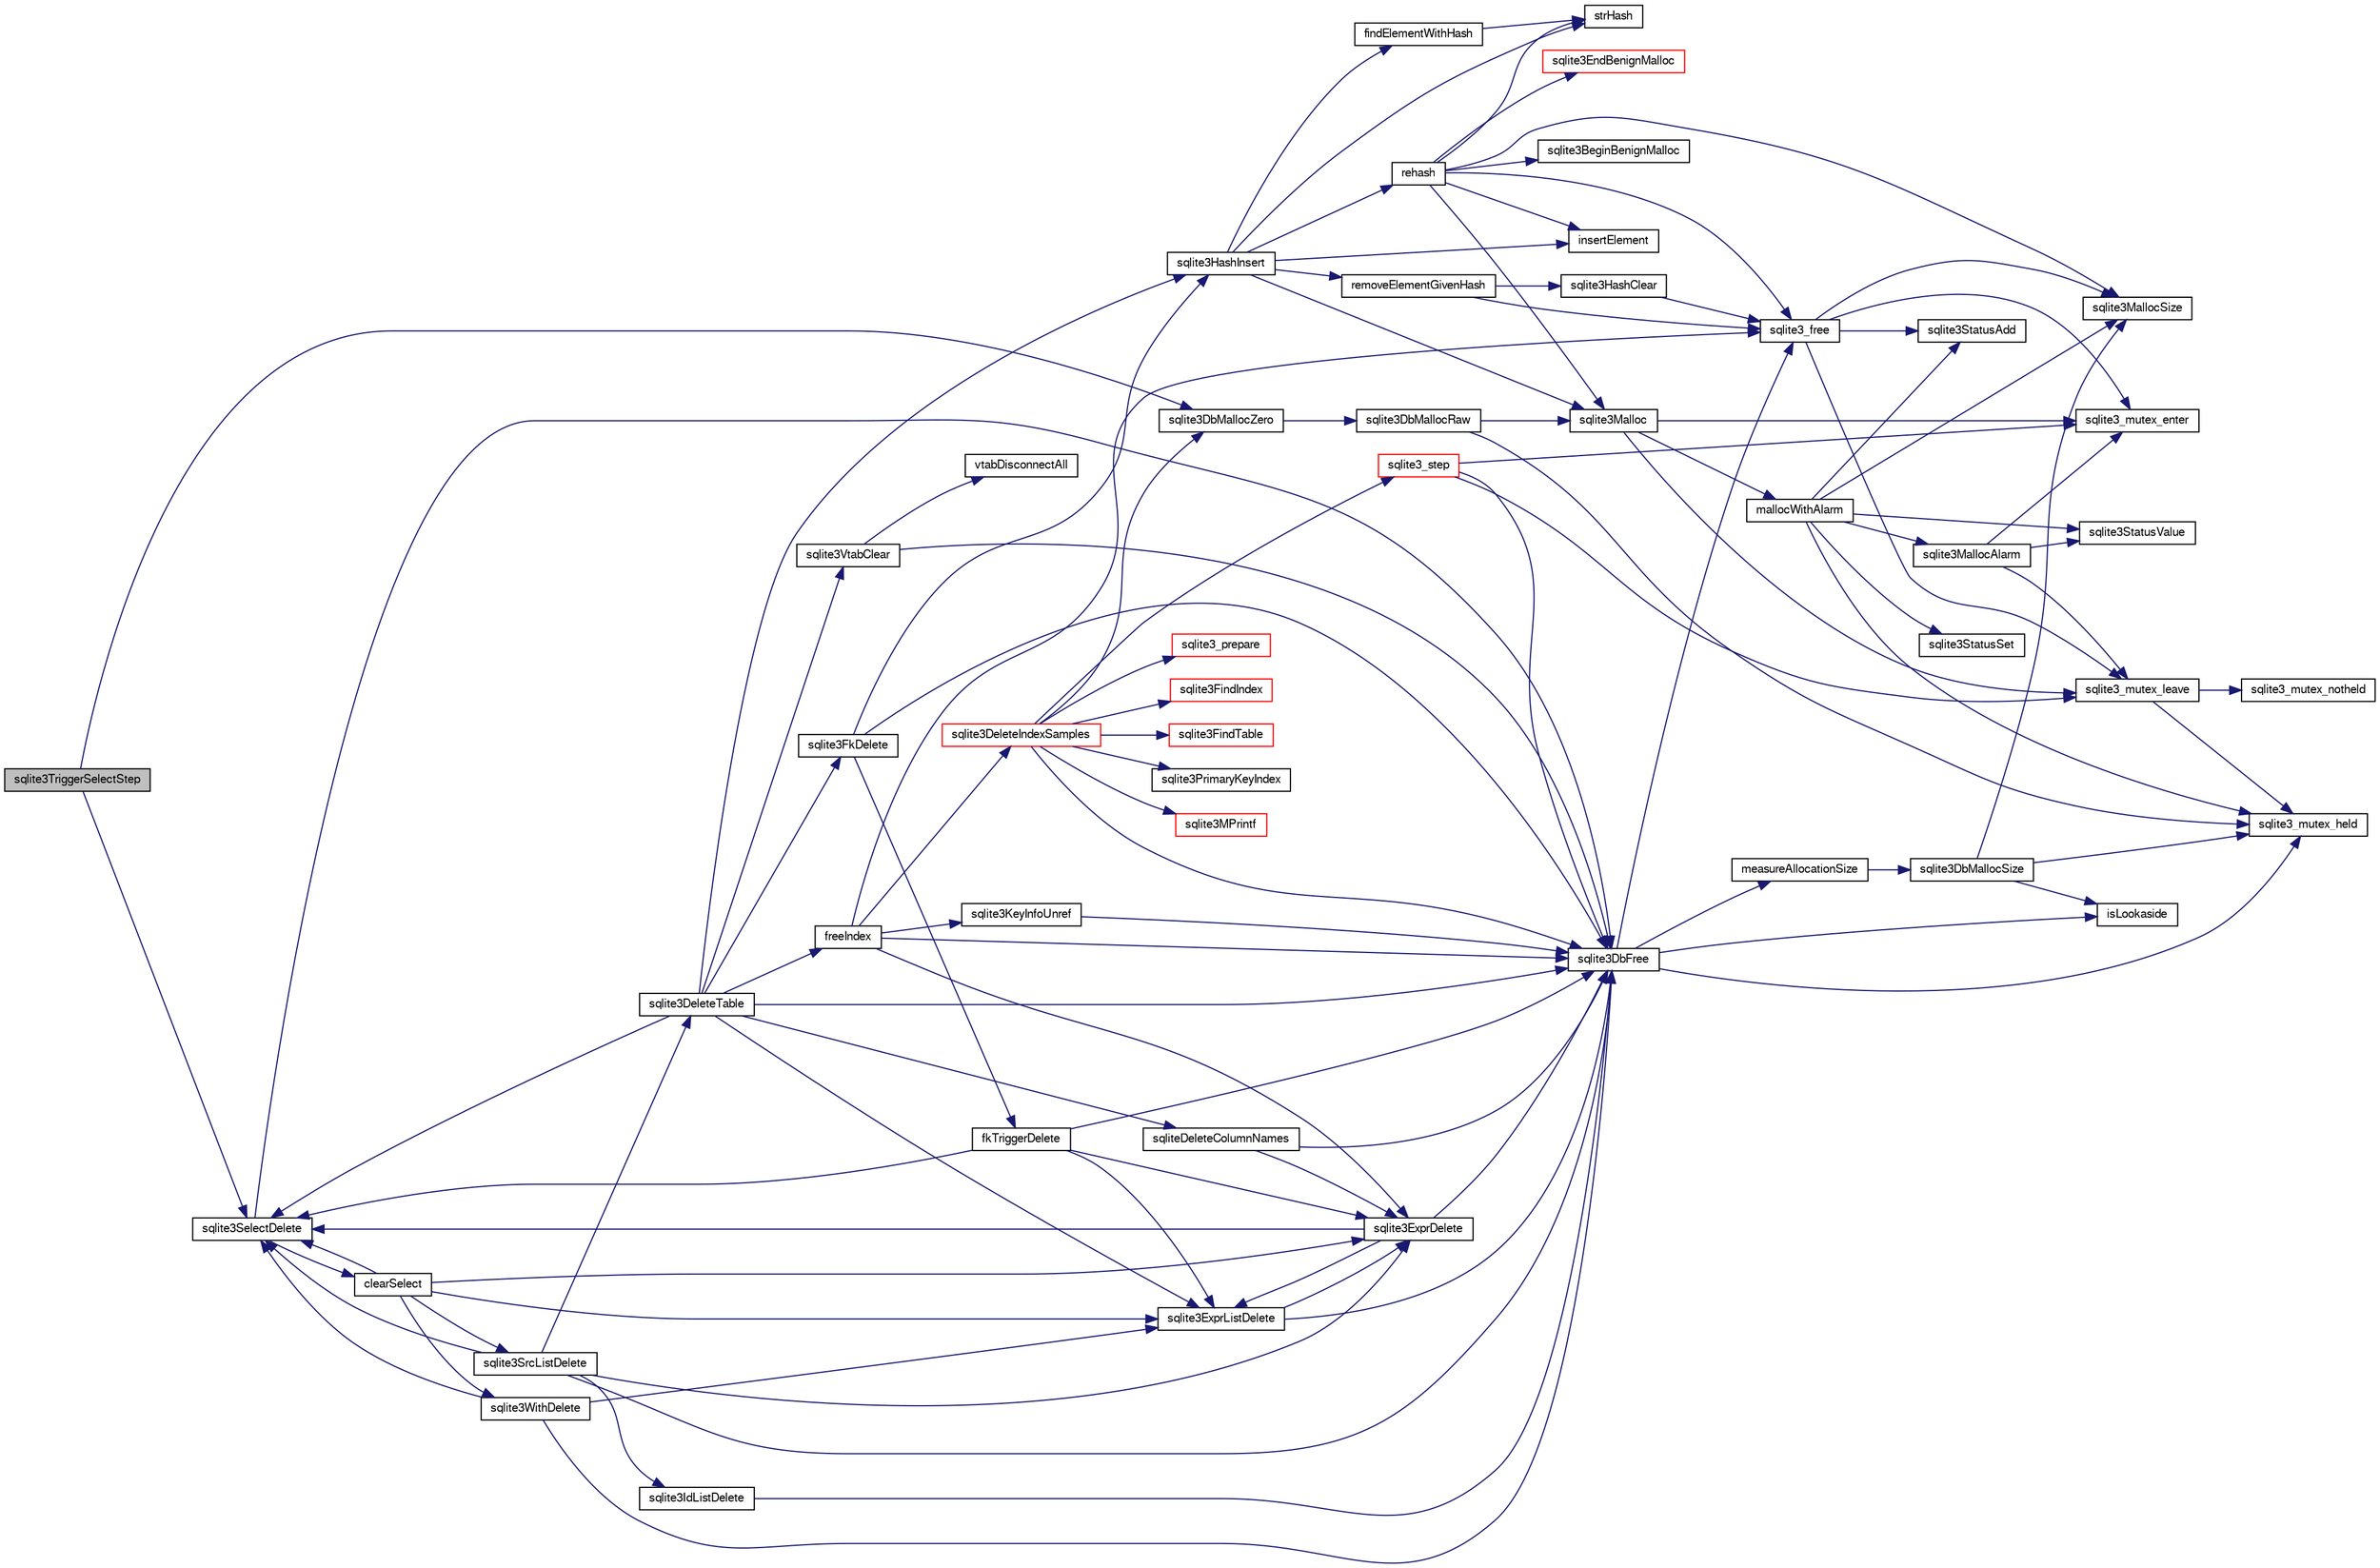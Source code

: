 digraph "sqlite3TriggerSelectStep"
{
  edge [fontname="FreeSans",fontsize="10",labelfontname="FreeSans",labelfontsize="10"];
  node [fontname="FreeSans",fontsize="10",shape=record];
  rankdir="LR";
  Node726427 [label="sqlite3TriggerSelectStep",height=0.2,width=0.4,color="black", fillcolor="grey75", style="filled", fontcolor="black"];
  Node726427 -> Node726428 [color="midnightblue",fontsize="10",style="solid",fontname="FreeSans"];
  Node726428 [label="sqlite3DbMallocZero",height=0.2,width=0.4,color="black", fillcolor="white", style="filled",URL="$sqlite3_8c.html#a49cfebac9d6067a03442c92af73f33e4"];
  Node726428 -> Node726429 [color="midnightblue",fontsize="10",style="solid",fontname="FreeSans"];
  Node726429 [label="sqlite3DbMallocRaw",height=0.2,width=0.4,color="black", fillcolor="white", style="filled",URL="$sqlite3_8c.html#abbe8be0cf7175e11ddc3e2218fad924e"];
  Node726429 -> Node726430 [color="midnightblue",fontsize="10",style="solid",fontname="FreeSans"];
  Node726430 [label="sqlite3_mutex_held",height=0.2,width=0.4,color="black", fillcolor="white", style="filled",URL="$sqlite3_8c.html#acf77da68932b6bc163c5e68547ecc3e7"];
  Node726429 -> Node726431 [color="midnightblue",fontsize="10",style="solid",fontname="FreeSans"];
  Node726431 [label="sqlite3Malloc",height=0.2,width=0.4,color="black", fillcolor="white", style="filled",URL="$sqlite3_8c.html#a361a2eaa846b1885f123abe46f5d8b2b"];
  Node726431 -> Node726432 [color="midnightblue",fontsize="10",style="solid",fontname="FreeSans"];
  Node726432 [label="sqlite3_mutex_enter",height=0.2,width=0.4,color="black", fillcolor="white", style="filled",URL="$sqlite3_8c.html#a1c12cde690bd89f104de5cbad12a6bf5"];
  Node726431 -> Node726433 [color="midnightblue",fontsize="10",style="solid",fontname="FreeSans"];
  Node726433 [label="mallocWithAlarm",height=0.2,width=0.4,color="black", fillcolor="white", style="filled",URL="$sqlite3_8c.html#ab070d5cf8e48ec8a6a43cf025d48598b"];
  Node726433 -> Node726430 [color="midnightblue",fontsize="10",style="solid",fontname="FreeSans"];
  Node726433 -> Node726434 [color="midnightblue",fontsize="10",style="solid",fontname="FreeSans"];
  Node726434 [label="sqlite3StatusSet",height=0.2,width=0.4,color="black", fillcolor="white", style="filled",URL="$sqlite3_8c.html#afec7586c01fcb5ea17dc9d7725a589d9"];
  Node726433 -> Node726435 [color="midnightblue",fontsize="10",style="solid",fontname="FreeSans"];
  Node726435 [label="sqlite3StatusValue",height=0.2,width=0.4,color="black", fillcolor="white", style="filled",URL="$sqlite3_8c.html#a30b8ac296c6e200c1fa57708d52c6ef6"];
  Node726433 -> Node726436 [color="midnightblue",fontsize="10",style="solid",fontname="FreeSans"];
  Node726436 [label="sqlite3MallocAlarm",height=0.2,width=0.4,color="black", fillcolor="white", style="filled",URL="$sqlite3_8c.html#ada66988e8471d1198f3219c062377508"];
  Node726436 -> Node726435 [color="midnightblue",fontsize="10",style="solid",fontname="FreeSans"];
  Node726436 -> Node726437 [color="midnightblue",fontsize="10",style="solid",fontname="FreeSans"];
  Node726437 [label="sqlite3_mutex_leave",height=0.2,width=0.4,color="black", fillcolor="white", style="filled",URL="$sqlite3_8c.html#a5838d235601dbd3c1fa993555c6bcc93"];
  Node726437 -> Node726430 [color="midnightblue",fontsize="10",style="solid",fontname="FreeSans"];
  Node726437 -> Node726438 [color="midnightblue",fontsize="10",style="solid",fontname="FreeSans"];
  Node726438 [label="sqlite3_mutex_notheld",height=0.2,width=0.4,color="black", fillcolor="white", style="filled",URL="$sqlite3_8c.html#a83967c837c1c000d3b5adcfaa688f5dc"];
  Node726436 -> Node726432 [color="midnightblue",fontsize="10",style="solid",fontname="FreeSans"];
  Node726433 -> Node726439 [color="midnightblue",fontsize="10",style="solid",fontname="FreeSans"];
  Node726439 [label="sqlite3MallocSize",height=0.2,width=0.4,color="black", fillcolor="white", style="filled",URL="$sqlite3_8c.html#acf5d2a5f35270bafb050bd2def576955"];
  Node726433 -> Node726440 [color="midnightblue",fontsize="10",style="solid",fontname="FreeSans"];
  Node726440 [label="sqlite3StatusAdd",height=0.2,width=0.4,color="black", fillcolor="white", style="filled",URL="$sqlite3_8c.html#afa029f93586aeab4cc85360905dae9cd"];
  Node726431 -> Node726437 [color="midnightblue",fontsize="10",style="solid",fontname="FreeSans"];
  Node726427 -> Node726441 [color="midnightblue",fontsize="10",style="solid",fontname="FreeSans"];
  Node726441 [label="sqlite3SelectDelete",height=0.2,width=0.4,color="black", fillcolor="white", style="filled",URL="$sqlite3_8c.html#a0f56959f0acac85496744f0d068854a0"];
  Node726441 -> Node726442 [color="midnightblue",fontsize="10",style="solid",fontname="FreeSans"];
  Node726442 [label="clearSelect",height=0.2,width=0.4,color="black", fillcolor="white", style="filled",URL="$sqlite3_8c.html#ac083bac4f2f02c26aa02fc24ca8c2dd9"];
  Node726442 -> Node726443 [color="midnightblue",fontsize="10",style="solid",fontname="FreeSans"];
  Node726443 [label="sqlite3ExprListDelete",height=0.2,width=0.4,color="black", fillcolor="white", style="filled",URL="$sqlite3_8c.html#ae9cd46eac81e86a04ed8c09b99fc3c10"];
  Node726443 -> Node726444 [color="midnightblue",fontsize="10",style="solid",fontname="FreeSans"];
  Node726444 [label="sqlite3ExprDelete",height=0.2,width=0.4,color="black", fillcolor="white", style="filled",URL="$sqlite3_8c.html#ae4e21ab5918e0428fbaa9e615dceb309"];
  Node726444 -> Node726445 [color="midnightblue",fontsize="10",style="solid",fontname="FreeSans"];
  Node726445 [label="sqlite3DbFree",height=0.2,width=0.4,color="black", fillcolor="white", style="filled",URL="$sqlite3_8c.html#ac70ab821a6607b4a1b909582dc37a069"];
  Node726445 -> Node726430 [color="midnightblue",fontsize="10",style="solid",fontname="FreeSans"];
  Node726445 -> Node726446 [color="midnightblue",fontsize="10",style="solid",fontname="FreeSans"];
  Node726446 [label="measureAllocationSize",height=0.2,width=0.4,color="black", fillcolor="white", style="filled",URL="$sqlite3_8c.html#a45731e644a22fdb756e2b6337224217a"];
  Node726446 -> Node726447 [color="midnightblue",fontsize="10",style="solid",fontname="FreeSans"];
  Node726447 [label="sqlite3DbMallocSize",height=0.2,width=0.4,color="black", fillcolor="white", style="filled",URL="$sqlite3_8c.html#aa397e5a8a03495203a0767abf0a71f86"];
  Node726447 -> Node726439 [color="midnightblue",fontsize="10",style="solid",fontname="FreeSans"];
  Node726447 -> Node726430 [color="midnightblue",fontsize="10",style="solid",fontname="FreeSans"];
  Node726447 -> Node726448 [color="midnightblue",fontsize="10",style="solid",fontname="FreeSans"];
  Node726448 [label="isLookaside",height=0.2,width=0.4,color="black", fillcolor="white", style="filled",URL="$sqlite3_8c.html#a770fa05ff9717b75e16f4d968a77b897"];
  Node726445 -> Node726448 [color="midnightblue",fontsize="10",style="solid",fontname="FreeSans"];
  Node726445 -> Node726449 [color="midnightblue",fontsize="10",style="solid",fontname="FreeSans"];
  Node726449 [label="sqlite3_free",height=0.2,width=0.4,color="black", fillcolor="white", style="filled",URL="$sqlite3_8c.html#a6552349e36a8a691af5487999ab09519"];
  Node726449 -> Node726432 [color="midnightblue",fontsize="10",style="solid",fontname="FreeSans"];
  Node726449 -> Node726440 [color="midnightblue",fontsize="10",style="solid",fontname="FreeSans"];
  Node726449 -> Node726439 [color="midnightblue",fontsize="10",style="solid",fontname="FreeSans"];
  Node726449 -> Node726437 [color="midnightblue",fontsize="10",style="solid",fontname="FreeSans"];
  Node726444 -> Node726441 [color="midnightblue",fontsize="10",style="solid",fontname="FreeSans"];
  Node726444 -> Node726443 [color="midnightblue",fontsize="10",style="solid",fontname="FreeSans"];
  Node726443 -> Node726445 [color="midnightblue",fontsize="10",style="solid",fontname="FreeSans"];
  Node726442 -> Node726450 [color="midnightblue",fontsize="10",style="solid",fontname="FreeSans"];
  Node726450 [label="sqlite3SrcListDelete",height=0.2,width=0.4,color="black", fillcolor="white", style="filled",URL="$sqlite3_8c.html#acc250a3e5e7fd8889a16a9f28e3e7312"];
  Node726450 -> Node726445 [color="midnightblue",fontsize="10",style="solid",fontname="FreeSans"];
  Node726450 -> Node726451 [color="midnightblue",fontsize="10",style="solid",fontname="FreeSans"];
  Node726451 [label="sqlite3DeleteTable",height=0.2,width=0.4,color="black", fillcolor="white", style="filled",URL="$sqlite3_8c.html#a7fd3d507375a381a3807f92735318973"];
  Node726451 -> Node726452 [color="midnightblue",fontsize="10",style="solid",fontname="FreeSans"];
  Node726452 [label="sqlite3HashInsert",height=0.2,width=0.4,color="black", fillcolor="white", style="filled",URL="$sqlite3_8c.html#aebbc6c13b3c139d5f3463938f441da3d"];
  Node726452 -> Node726453 [color="midnightblue",fontsize="10",style="solid",fontname="FreeSans"];
  Node726453 [label="findElementWithHash",height=0.2,width=0.4,color="black", fillcolor="white", style="filled",URL="$sqlite3_8c.html#a75c0f574fa5d51702434c6e980d57d7f"];
  Node726453 -> Node726454 [color="midnightblue",fontsize="10",style="solid",fontname="FreeSans"];
  Node726454 [label="strHash",height=0.2,width=0.4,color="black", fillcolor="white", style="filled",URL="$sqlite3_8c.html#ad7193605dadc27cf291d54e15bdd011d"];
  Node726452 -> Node726455 [color="midnightblue",fontsize="10",style="solid",fontname="FreeSans"];
  Node726455 [label="removeElementGivenHash",height=0.2,width=0.4,color="black", fillcolor="white", style="filled",URL="$sqlite3_8c.html#a97ff4ac3846af0f8caf5426adfa2808a"];
  Node726455 -> Node726449 [color="midnightblue",fontsize="10",style="solid",fontname="FreeSans"];
  Node726455 -> Node726456 [color="midnightblue",fontsize="10",style="solid",fontname="FreeSans"];
  Node726456 [label="sqlite3HashClear",height=0.2,width=0.4,color="black", fillcolor="white", style="filled",URL="$sqlite3_8c.html#acc7a2dfa6603c59af14b3792fe463c73"];
  Node726456 -> Node726449 [color="midnightblue",fontsize="10",style="solid",fontname="FreeSans"];
  Node726452 -> Node726431 [color="midnightblue",fontsize="10",style="solid",fontname="FreeSans"];
  Node726452 -> Node726457 [color="midnightblue",fontsize="10",style="solid",fontname="FreeSans"];
  Node726457 [label="rehash",height=0.2,width=0.4,color="black", fillcolor="white", style="filled",URL="$sqlite3_8c.html#a4851529638f6c7af16239ee6e2dcc628"];
  Node726457 -> Node726458 [color="midnightblue",fontsize="10",style="solid",fontname="FreeSans"];
  Node726458 [label="sqlite3BeginBenignMalloc",height=0.2,width=0.4,color="black", fillcolor="white", style="filled",URL="$sqlite3_8c.html#a3344c0e2b1b6df701a1cb326602fac14"];
  Node726457 -> Node726431 [color="midnightblue",fontsize="10",style="solid",fontname="FreeSans"];
  Node726457 -> Node726459 [color="midnightblue",fontsize="10",style="solid",fontname="FreeSans"];
  Node726459 [label="sqlite3EndBenignMalloc",height=0.2,width=0.4,color="red", fillcolor="white", style="filled",URL="$sqlite3_8c.html#a4582127cc64d483dc66c7acf9d8d8fbb"];
  Node726457 -> Node726449 [color="midnightblue",fontsize="10",style="solid",fontname="FreeSans"];
  Node726457 -> Node726439 [color="midnightblue",fontsize="10",style="solid",fontname="FreeSans"];
  Node726457 -> Node726454 [color="midnightblue",fontsize="10",style="solid",fontname="FreeSans"];
  Node726457 -> Node726722 [color="midnightblue",fontsize="10",style="solid",fontname="FreeSans"];
  Node726722 [label="insertElement",height=0.2,width=0.4,color="black", fillcolor="white", style="filled",URL="$sqlite3_8c.html#a011f717fc5c46f03d78bf81b6714e0ee"];
  Node726452 -> Node726454 [color="midnightblue",fontsize="10",style="solid",fontname="FreeSans"];
  Node726452 -> Node726722 [color="midnightblue",fontsize="10",style="solid",fontname="FreeSans"];
  Node726451 -> Node726723 [color="midnightblue",fontsize="10",style="solid",fontname="FreeSans"];
  Node726723 [label="freeIndex",height=0.2,width=0.4,color="black", fillcolor="white", style="filled",URL="$sqlite3_8c.html#a00907c99c18d5bcb9d0b38c077146c31"];
  Node726723 -> Node726724 [color="midnightblue",fontsize="10",style="solid",fontname="FreeSans"];
  Node726724 [label="sqlite3DeleteIndexSamples",height=0.2,width=0.4,color="red", fillcolor="white", style="filled",URL="$sqlite3_8c.html#aaeda0302fbf61397ec009f65bed047ef"];
  Node726724 -> Node726445 [color="midnightblue",fontsize="10",style="solid",fontname="FreeSans"];
  Node726724 -> Node726725 [color="midnightblue",fontsize="10",style="solid",fontname="FreeSans"];
  Node726725 [label="sqlite3FindIndex",height=0.2,width=0.4,color="red", fillcolor="white", style="filled",URL="$sqlite3_8c.html#a79fb99db8d0f914bb72dd374ae088512"];
  Node726724 -> Node726727 [color="midnightblue",fontsize="10",style="solid",fontname="FreeSans"];
  Node726727 [label="sqlite3FindTable",height=0.2,width=0.4,color="red", fillcolor="white", style="filled",URL="$sqlite3_8c.html#afa51dbee6173bf3a8a3df76b07cea789"];
  Node726724 -> Node726728 [color="midnightblue",fontsize="10",style="solid",fontname="FreeSans"];
  Node726728 [label="sqlite3PrimaryKeyIndex",height=0.2,width=0.4,color="black", fillcolor="white", style="filled",URL="$sqlite3_8c.html#af6edde3fbbd22a22b86ad32677fad95b"];
  Node726724 -> Node726703 [color="midnightblue",fontsize="10",style="solid",fontname="FreeSans"];
  Node726703 [label="sqlite3MPrintf",height=0.2,width=0.4,color="red", fillcolor="white", style="filled",URL="$sqlite3_8c.html#a208ef0df84e9778778804a19af03efea"];
  Node726724 -> Node726729 [color="midnightblue",fontsize="10",style="solid",fontname="FreeSans"];
  Node726729 [label="sqlite3_prepare",height=0.2,width=0.4,color="red", fillcolor="white", style="filled",URL="$sqlite3_8c.html#a8c39e7b9dbeff01f0a399b46d4b29f1c"];
  Node726724 -> Node727108 [color="midnightblue",fontsize="10",style="solid",fontname="FreeSans"];
  Node727108 [label="sqlite3_step",height=0.2,width=0.4,color="red", fillcolor="white", style="filled",URL="$sqlite3_8c.html#ac1e491ce36b7471eb28387f7d3c74334"];
  Node727108 -> Node726432 [color="midnightblue",fontsize="10",style="solid",fontname="FreeSans"];
  Node727108 -> Node726445 [color="midnightblue",fontsize="10",style="solid",fontname="FreeSans"];
  Node727108 -> Node726437 [color="midnightblue",fontsize="10",style="solid",fontname="FreeSans"];
  Node726724 -> Node726428 [color="midnightblue",fontsize="10",style="solid",fontname="FreeSans"];
  Node726723 -> Node726767 [color="midnightblue",fontsize="10",style="solid",fontname="FreeSans"];
  Node726767 [label="sqlite3KeyInfoUnref",height=0.2,width=0.4,color="black", fillcolor="white", style="filled",URL="$sqlite3_8c.html#ac94cc1874ab0865db1dbbefd3886ba4a"];
  Node726767 -> Node726445 [color="midnightblue",fontsize="10",style="solid",fontname="FreeSans"];
  Node726723 -> Node726444 [color="midnightblue",fontsize="10",style="solid",fontname="FreeSans"];
  Node726723 -> Node726445 [color="midnightblue",fontsize="10",style="solid",fontname="FreeSans"];
  Node726723 -> Node726449 [color="midnightblue",fontsize="10",style="solid",fontname="FreeSans"];
  Node726451 -> Node727378 [color="midnightblue",fontsize="10",style="solid",fontname="FreeSans"];
  Node727378 [label="sqlite3FkDelete",height=0.2,width=0.4,color="black", fillcolor="white", style="filled",URL="$sqlite3_8c.html#a59a33da6c4e11d3f99b15eafdc01f013"];
  Node727378 -> Node726452 [color="midnightblue",fontsize="10",style="solid",fontname="FreeSans"];
  Node727378 -> Node727379 [color="midnightblue",fontsize="10",style="solid",fontname="FreeSans"];
  Node727379 [label="fkTriggerDelete",height=0.2,width=0.4,color="black", fillcolor="white", style="filled",URL="$sqlite3_8c.html#a45e39c07b1ac453fc3ee0d8779da2cc1"];
  Node727379 -> Node726444 [color="midnightblue",fontsize="10",style="solid",fontname="FreeSans"];
  Node727379 -> Node726443 [color="midnightblue",fontsize="10",style="solid",fontname="FreeSans"];
  Node727379 -> Node726441 [color="midnightblue",fontsize="10",style="solid",fontname="FreeSans"];
  Node727379 -> Node726445 [color="midnightblue",fontsize="10",style="solid",fontname="FreeSans"];
  Node727378 -> Node726445 [color="midnightblue",fontsize="10",style="solid",fontname="FreeSans"];
  Node726451 -> Node727380 [color="midnightblue",fontsize="10",style="solid",fontname="FreeSans"];
  Node727380 [label="sqliteDeleteColumnNames",height=0.2,width=0.4,color="black", fillcolor="white", style="filled",URL="$sqlite3_8c.html#a30fd46bd85a745b908f382e5dd74c38a"];
  Node727380 -> Node726445 [color="midnightblue",fontsize="10",style="solid",fontname="FreeSans"];
  Node727380 -> Node726444 [color="midnightblue",fontsize="10",style="solid",fontname="FreeSans"];
  Node726451 -> Node726445 [color="midnightblue",fontsize="10",style="solid",fontname="FreeSans"];
  Node726451 -> Node726441 [color="midnightblue",fontsize="10",style="solid",fontname="FreeSans"];
  Node726451 -> Node726443 [color="midnightblue",fontsize="10",style="solid",fontname="FreeSans"];
  Node726451 -> Node727381 [color="midnightblue",fontsize="10",style="solid",fontname="FreeSans"];
  Node727381 [label="sqlite3VtabClear",height=0.2,width=0.4,color="black", fillcolor="white", style="filled",URL="$sqlite3_8c.html#a0690ffd2d2e58bd4ed1ce4f1e35c1ef1"];
  Node727381 -> Node727361 [color="midnightblue",fontsize="10",style="solid",fontname="FreeSans"];
  Node727361 [label="vtabDisconnectAll",height=0.2,width=0.4,color="black", fillcolor="white", style="filled",URL="$sqlite3_8c.html#aa3d5506c2557b3e090d8409b5ee27d29"];
  Node727381 -> Node726445 [color="midnightblue",fontsize="10",style="solid",fontname="FreeSans"];
  Node726450 -> Node726441 [color="midnightblue",fontsize="10",style="solid",fontname="FreeSans"];
  Node726450 -> Node726444 [color="midnightblue",fontsize="10",style="solid",fontname="FreeSans"];
  Node726450 -> Node726758 [color="midnightblue",fontsize="10",style="solid",fontname="FreeSans"];
  Node726758 [label="sqlite3IdListDelete",height=0.2,width=0.4,color="black", fillcolor="white", style="filled",URL="$sqlite3_8c.html#a38bea53ea789e86289ca600ff6010f73"];
  Node726758 -> Node726445 [color="midnightblue",fontsize="10",style="solid",fontname="FreeSans"];
  Node726442 -> Node726444 [color="midnightblue",fontsize="10",style="solid",fontname="FreeSans"];
  Node726442 -> Node726441 [color="midnightblue",fontsize="10",style="solid",fontname="FreeSans"];
  Node726442 -> Node726757 [color="midnightblue",fontsize="10",style="solid",fontname="FreeSans"];
  Node726757 [label="sqlite3WithDelete",height=0.2,width=0.4,color="black", fillcolor="white", style="filled",URL="$sqlite3_8c.html#a17d9ea3de76b5d740b422ea9b4fe3abb"];
  Node726757 -> Node726443 [color="midnightblue",fontsize="10",style="solid",fontname="FreeSans"];
  Node726757 -> Node726441 [color="midnightblue",fontsize="10",style="solid",fontname="FreeSans"];
  Node726757 -> Node726445 [color="midnightblue",fontsize="10",style="solid",fontname="FreeSans"];
  Node726441 -> Node726445 [color="midnightblue",fontsize="10",style="solid",fontname="FreeSans"];
}
